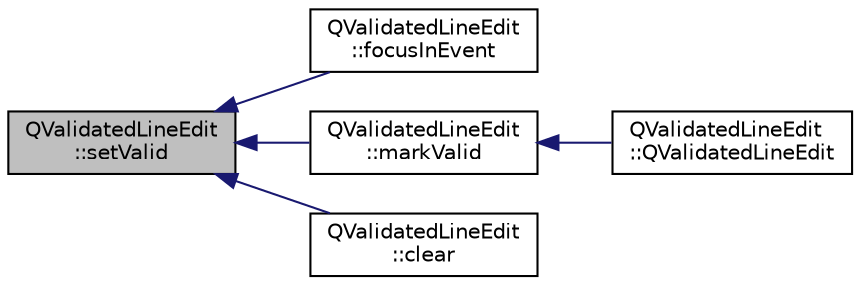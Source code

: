 digraph "QValidatedLineEdit::setValid"
{
  edge [fontname="Helvetica",fontsize="10",labelfontname="Helvetica",labelfontsize="10"];
  node [fontname="Helvetica",fontsize="10",shape=record];
  rankdir="LR";
  Node15 [label="QValidatedLineEdit\l::setValid",height=0.2,width=0.4,color="black", fillcolor="grey75", style="filled", fontcolor="black"];
  Node15 -> Node16 [dir="back",color="midnightblue",fontsize="10",style="solid",fontname="Helvetica"];
  Node16 [label="QValidatedLineEdit\l::focusInEvent",height=0.2,width=0.4,color="black", fillcolor="white", style="filled",URL="$d6/df3/class_q_validated_line_edit.html#a914d4efae9ac7c74faa3a4a82d26fec3"];
  Node15 -> Node17 [dir="back",color="midnightblue",fontsize="10",style="solid",fontname="Helvetica"];
  Node17 [label="QValidatedLineEdit\l::markValid",height=0.2,width=0.4,color="black", fillcolor="white", style="filled",URL="$d6/df3/class_q_validated_line_edit.html#a28eb0f6ea6011d33b53bb73cd8af1843"];
  Node17 -> Node18 [dir="back",color="midnightblue",fontsize="10",style="solid",fontname="Helvetica"];
  Node18 [label="QValidatedLineEdit\l::QValidatedLineEdit",height=0.2,width=0.4,color="black", fillcolor="white", style="filled",URL="$d6/df3/class_q_validated_line_edit.html#a1d739b7cf9a4ed066bb73decf374293f"];
  Node15 -> Node19 [dir="back",color="midnightblue",fontsize="10",style="solid",fontname="Helvetica"];
  Node19 [label="QValidatedLineEdit\l::clear",height=0.2,width=0.4,color="black", fillcolor="white", style="filled",URL="$d6/df3/class_q_validated_line_edit.html#aee2a648f6f4904f21e55871afbddefa9"];
}
